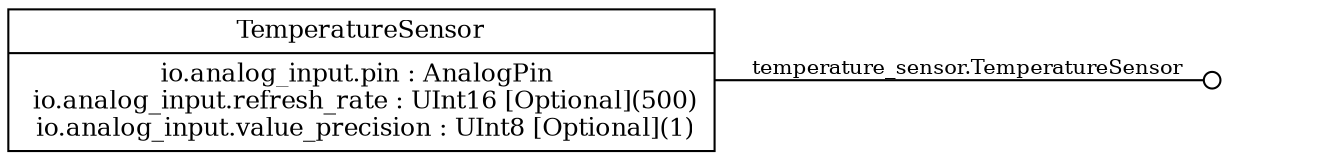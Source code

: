 //To create PNG: dot -Tpng led.dot > led.png

digraph g {

	graph [ rankdir = "LR"];
	
	node [ fontsize = "12" shape = "point"];
	edge [];
	
	// Definition of the group
	"Component" [
	label = "<f0> TemperatureSensor | <f1> io.analog_input.pin : AnalogPin \n io.analog_input.refresh_rate : UInt16 [Optional](500)\n io.analog_input.value_precision : UInt8 [Optional](1)"
	shape = "record"
	];

	// Definition of one port
	"PP1" [label = "" shape = "plaintext"];
	"Component" -> "PP1" [label = "temperature_sensor.TemperatureSensor" fontsize = "10" arrowhead = "odot"];

}
